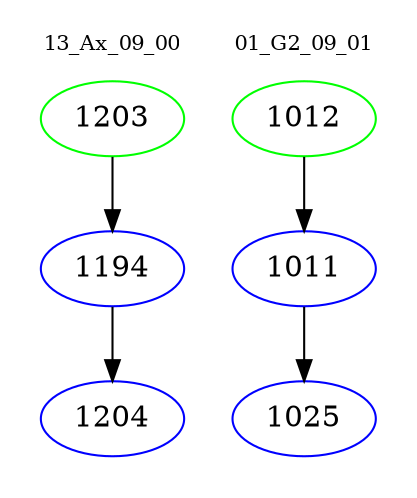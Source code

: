 digraph{
subgraph cluster_0 {
color = white
label = "13_Ax_09_00";
fontsize=10;
T0_1203 [label="1203", color="green"]
T0_1203 -> T0_1194 [color="black"]
T0_1194 [label="1194", color="blue"]
T0_1194 -> T0_1204 [color="black"]
T0_1204 [label="1204", color="blue"]
}
subgraph cluster_1 {
color = white
label = "01_G2_09_01";
fontsize=10;
T1_1012 [label="1012", color="green"]
T1_1012 -> T1_1011 [color="black"]
T1_1011 [label="1011", color="blue"]
T1_1011 -> T1_1025 [color="black"]
T1_1025 [label="1025", color="blue"]
}
}
